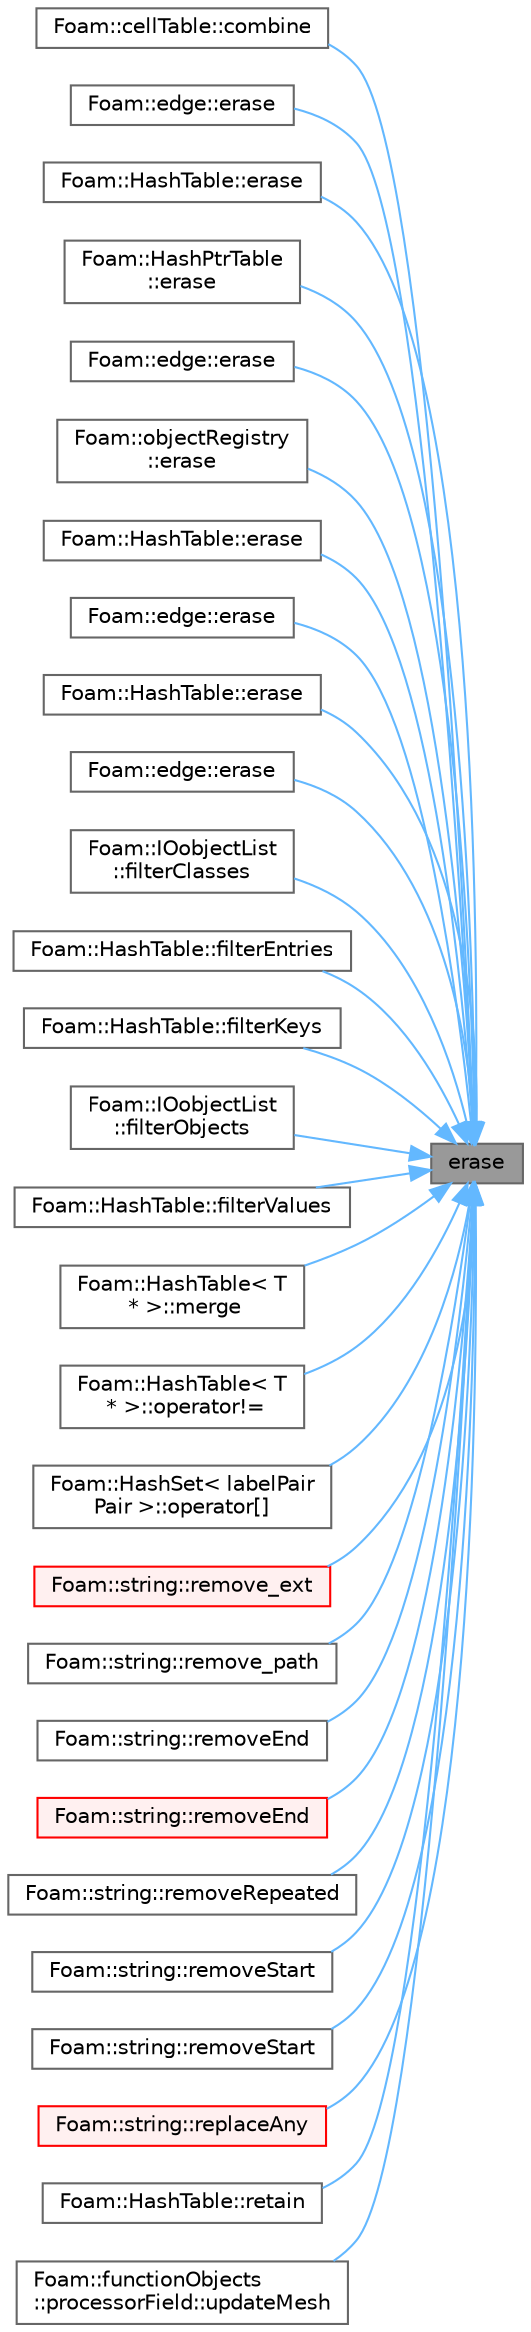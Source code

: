 digraph "erase"
{
 // LATEX_PDF_SIZE
  bgcolor="transparent";
  edge [fontname=Helvetica,fontsize=10,labelfontname=Helvetica,labelfontsize=10];
  node [fontname=Helvetica,fontsize=10,shape=box,height=0.2,width=0.4];
  rankdir="RL";
  Node1 [id="Node000001",label="erase",height=0.2,width=0.4,color="gray40", fillcolor="grey60", style="filled", fontcolor="black",tooltip=" "];
  Node1 -> Node2 [id="edge1_Node000001_Node000002",dir="back",color="steelblue1",style="solid",tooltip=" "];
  Node2 [id="Node000002",label="Foam::cellTable::combine",height=0.2,width=0.4,color="grey40", fillcolor="white", style="filled",URL="$classFoam_1_1cellTable.html#ad1b77404fece4892e0bf410716ea4962",tooltip=" "];
  Node1 -> Node3 [id="edge2_Node000001_Node000003",dir="back",color="steelblue1",style="solid",tooltip=" "];
  Node3 [id="Node000003",label="Foam::edge::erase",height=0.2,width=0.4,color="grey40", fillcolor="white", style="filled",URL="$classFoam_1_1edge.html#a0fb59685f37c56b7f5de7b1ddc639f9a",tooltip=" "];
  Node1 -> Node4 [id="edge3_Node000001_Node000004",dir="back",color="steelblue1",style="solid",tooltip=" "];
  Node4 [id="Node000004",label="Foam::HashTable::erase",height=0.2,width=0.4,color="grey40", fillcolor="white", style="filled",URL="$classFoam_1_1HashTable.html#a6b1df41aa403a64b1c5817ebf6f52803",tooltip=" "];
  Node1 -> Node5 [id="edge4_Node000001_Node000005",dir="back",color="steelblue1",style="solid",tooltip=" "];
  Node5 [id="Node000005",label="Foam::HashPtrTable\l::erase",height=0.2,width=0.4,color="grey40", fillcolor="white", style="filled",URL="$classFoam_1_1HashPtrTable.html#a42fee5a0f27fe8a69ff8d1ce9147a743",tooltip=" "];
  Node1 -> Node6 [id="edge5_Node000001_Node000006",dir="back",color="steelblue1",style="solid",tooltip=" "];
  Node6 [id="Node000006",label="Foam::edge::erase",height=0.2,width=0.4,color="grey40", fillcolor="white", style="filled",URL="$classFoam_1_1edge.html#a8126eaedcff9e5928f2b433ff5dc9ec2",tooltip=" "];
  Node1 -> Node7 [id="edge6_Node000001_Node000007",dir="back",color="steelblue1",style="solid",tooltip=" "];
  Node7 [id="Node000007",label="Foam::objectRegistry\l::erase",height=0.2,width=0.4,color="grey40", fillcolor="white", style="filled",URL="$classFoam_1_1objectRegistry.html#ac8b03c357a2d0911a7e638b8e0444637",tooltip=" "];
  Node1 -> Node8 [id="edge7_Node000001_Node000008",dir="back",color="steelblue1",style="solid",tooltip=" "];
  Node8 [id="Node000008",label="Foam::HashTable::erase",height=0.2,width=0.4,color="grey40", fillcolor="white", style="filled",URL="$classFoam_1_1HashTable.html#a33a9f6cab2f11afcee1ff9e6807eb4a7",tooltip=" "];
  Node1 -> Node9 [id="edge8_Node000001_Node000009",dir="back",color="steelblue1",style="solid",tooltip=" "];
  Node9 [id="Node000009",label="Foam::edge::erase",height=0.2,width=0.4,color="grey40", fillcolor="white", style="filled",URL="$classFoam_1_1edge.html#aa76122b267ba2d6ca3c1f259b1f92e12",tooltip=" "];
  Node1 -> Node10 [id="edge9_Node000001_Node000010",dir="back",color="steelblue1",style="solid",tooltip=" "];
  Node10 [id="Node000010",label="Foam::HashTable::erase",height=0.2,width=0.4,color="grey40", fillcolor="white", style="filled",URL="$classFoam_1_1HashTable.html#aa7e4ead0ce09634704f803ef8473fa71",tooltip=" "];
  Node1 -> Node11 [id="edge10_Node000001_Node000011",dir="back",color="steelblue1",style="solid",tooltip=" "];
  Node11 [id="Node000011",label="Foam::edge::erase",height=0.2,width=0.4,color="grey40", fillcolor="white", style="filled",URL="$classFoam_1_1edge.html#abb3a6aac158de097edb3497c914df19d",tooltip=" "];
  Node1 -> Node12 [id="edge11_Node000001_Node000012",dir="back",color="steelblue1",style="solid",tooltip=" "];
  Node12 [id="Node000012",label="Foam::IOobjectList\l::filterClasses",height=0.2,width=0.4,color="grey40", fillcolor="white", style="filled",URL="$classFoam_1_1IOobjectList.html#a476a71c265f9732322ea3dba7e926b51",tooltip=" "];
  Node1 -> Node13 [id="edge12_Node000001_Node000013",dir="back",color="steelblue1",style="solid",tooltip=" "];
  Node13 [id="Node000013",label="Foam::HashTable::filterEntries",height=0.2,width=0.4,color="grey40", fillcolor="white", style="filled",URL="$classFoam_1_1HashTable.html#ae8f8d16cc80c1813a43ec79954ae9136",tooltip=" "];
  Node1 -> Node14 [id="edge13_Node000001_Node000014",dir="back",color="steelblue1",style="solid",tooltip=" "];
  Node14 [id="Node000014",label="Foam::HashTable::filterKeys",height=0.2,width=0.4,color="grey40", fillcolor="white", style="filled",URL="$classFoam_1_1HashTable.html#a6639c253e76a5a87897bbf3adc2cb98d",tooltip=" "];
  Node1 -> Node15 [id="edge14_Node000001_Node000015",dir="back",color="steelblue1",style="solid",tooltip=" "];
  Node15 [id="Node000015",label="Foam::IOobjectList\l::filterObjects",height=0.2,width=0.4,color="grey40", fillcolor="white", style="filled",URL="$classFoam_1_1IOobjectList.html#a437d437b2ab3c0efaf278b6adb58b7d7",tooltip=" "];
  Node1 -> Node16 [id="edge15_Node000001_Node000016",dir="back",color="steelblue1",style="solid",tooltip=" "];
  Node16 [id="Node000016",label="Foam::HashTable::filterValues",height=0.2,width=0.4,color="grey40", fillcolor="white", style="filled",URL="$classFoam_1_1HashTable.html#ae7c73cdc8b0d72d976a0fbec31e016a6",tooltip=" "];
  Node1 -> Node17 [id="edge16_Node000001_Node000017",dir="back",color="steelblue1",style="solid",tooltip=" "];
  Node17 [id="Node000017",label="Foam::HashTable\< T\l * \>::merge",height=0.2,width=0.4,color="grey40", fillcolor="white", style="filled",URL="$classFoam_1_1HashTable.html#a614d0f339af1b97438a6981f2cad6ae1",tooltip=" "];
  Node1 -> Node18 [id="edge17_Node000001_Node000018",dir="back",color="steelblue1",style="solid",tooltip=" "];
  Node18 [id="Node000018",label="Foam::HashTable\< T\l * \>::operator!=",height=0.2,width=0.4,color="grey40", fillcolor="white", style="filled",URL="$classFoam_1_1HashTable.html#adb2e56311fcf49edb43d9f391e8607fe",tooltip=" "];
  Node1 -> Node19 [id="edge18_Node000001_Node000019",dir="back",color="steelblue1",style="solid",tooltip=" "];
  Node19 [id="Node000019",label="Foam::HashSet\< labelPair\lPair \>::operator[]",height=0.2,width=0.4,color="grey40", fillcolor="white", style="filled",URL="$classFoam_1_1HashSet.html#a0821d46871712cf23ad49a1335bf0d1e",tooltip=" "];
  Node1 -> Node20 [id="edge19_Node000001_Node000020",dir="back",color="steelblue1",style="solid",tooltip=" "];
  Node20 [id="Node000020",label="Foam::string::remove_ext",height=0.2,width=0.4,color="red", fillcolor="#FFF0F0", style="filled",URL="$classFoam_1_1string.html#a255fa35f1ff6e9eb2d6ff5b66d12881f",tooltip=" "];
  Node1 -> Node23 [id="edge20_Node000001_Node000023",dir="back",color="steelblue1",style="solid",tooltip=" "];
  Node23 [id="Node000023",label="Foam::string::remove_path",height=0.2,width=0.4,color="grey40", fillcolor="white", style="filled",URL="$classFoam_1_1string.html#a88dfadbc32a3aab517dd0e4521c231fb",tooltip=" "];
  Node1 -> Node24 [id="edge21_Node000001_Node000024",dir="back",color="steelblue1",style="solid",tooltip=" "];
  Node24 [id="Node000024",label="Foam::string::removeEnd",height=0.2,width=0.4,color="grey40", fillcolor="white", style="filled",URL="$classFoam_1_1string.html#a880e8b6667ad67d3dfd11cba4e42e752",tooltip=" "];
  Node1 -> Node25 [id="edge22_Node000001_Node000025",dir="back",color="steelblue1",style="solid",tooltip=" "];
  Node25 [id="Node000025",label="Foam::string::removeEnd",height=0.2,width=0.4,color="red", fillcolor="#FFF0F0", style="filled",URL="$classFoam_1_1string.html#af7c92440106b4264b65d2238af067ece",tooltip=" "];
  Node1 -> Node27 [id="edge23_Node000001_Node000027",dir="back",color="steelblue1",style="solid",tooltip=" "];
  Node27 [id="Node000027",label="Foam::string::removeRepeated",height=0.2,width=0.4,color="grey40", fillcolor="white", style="filled",URL="$classFoam_1_1string.html#a94d896bf04ba3b778ff4445fe4bf7dc1",tooltip=" "];
  Node1 -> Node28 [id="edge24_Node000001_Node000028",dir="back",color="steelblue1",style="solid",tooltip=" "];
  Node28 [id="Node000028",label="Foam::string::removeStart",height=0.2,width=0.4,color="grey40", fillcolor="white", style="filled",URL="$classFoam_1_1string.html#ada6bc151b7bc2f4b2cd8f940203a7083",tooltip=" "];
  Node1 -> Node29 [id="edge25_Node000001_Node000029",dir="back",color="steelblue1",style="solid",tooltip=" "];
  Node29 [id="Node000029",label="Foam::string::removeStart",height=0.2,width=0.4,color="grey40", fillcolor="white", style="filled",URL="$classFoam_1_1string.html#a03496ace82ac738f59bb3ac81266e5e7",tooltip=" "];
  Node1 -> Node30 [id="edge26_Node000001_Node000030",dir="back",color="steelblue1",style="solid",tooltip=" "];
  Node30 [id="Node000030",label="Foam::string::replaceAny",height=0.2,width=0.4,color="red", fillcolor="#FFF0F0", style="filled",URL="$classFoam_1_1string.html#ac3330a2230c6e6309218f7e7847a0d9c",tooltip=" "];
  Node1 -> Node34 [id="edge27_Node000001_Node000034",dir="back",color="steelblue1",style="solid",tooltip=" "];
  Node34 [id="Node000034",label="Foam::HashTable::retain",height=0.2,width=0.4,color="grey40", fillcolor="white", style="filled",URL="$classFoam_1_1HashTable.html#a2ffa8deddcd6ba766109cbbb9d803c9c",tooltip=" "];
  Node1 -> Node35 [id="edge28_Node000001_Node000035",dir="back",color="steelblue1",style="solid",tooltip=" "];
  Node35 [id="Node000035",label="Foam::functionObjects\l::processorField::updateMesh",height=0.2,width=0.4,color="grey40", fillcolor="white", style="filled",URL="$classFoam_1_1functionObjects_1_1processorField.html#a9c8cde0b192708d622d874f8cc2df66d",tooltip=" "];
}
